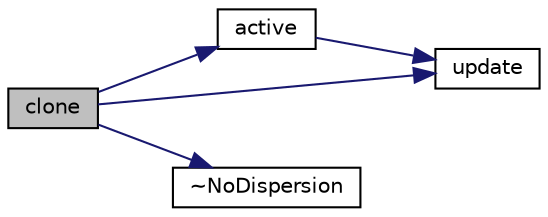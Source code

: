 digraph "clone"
{
  bgcolor="transparent";
  edge [fontname="Helvetica",fontsize="10",labelfontname="Helvetica",labelfontsize="10"];
  node [fontname="Helvetica",fontsize="10",shape=record];
  rankdir="LR";
  Node9 [label="clone",height=0.2,width=0.4,color="black", fillcolor="grey75", style="filled", fontcolor="black"];
  Node9 -> Node10 [color="midnightblue",fontsize="10",style="solid",fontname="Helvetica"];
  Node10 [label="active",height=0.2,width=0.4,color="black",URL="$a25173.html#ad9735e23cb0888fb98e1c5893aecff7e",tooltip="Flag to indicate whether model activates injection model. "];
  Node10 -> Node11 [color="midnightblue",fontsize="10",style="solid",fontname="Helvetica"];
  Node11 [label="update",height=0.2,width=0.4,color="black",URL="$a25173.html#afb99589150c1ee258da64f8f0c1f37f8",tooltip="Update (disperse particles) "];
  Node9 -> Node11 [color="midnightblue",fontsize="10",style="solid",fontname="Helvetica"];
  Node9 -> Node12 [color="midnightblue",fontsize="10",style="solid",fontname="Helvetica"];
  Node12 [label="~NoDispersion",height=0.2,width=0.4,color="black",URL="$a25173.html#aa7256a7b37910cd45adde1f3c5a9c680",tooltip="Destructor. "];
}
